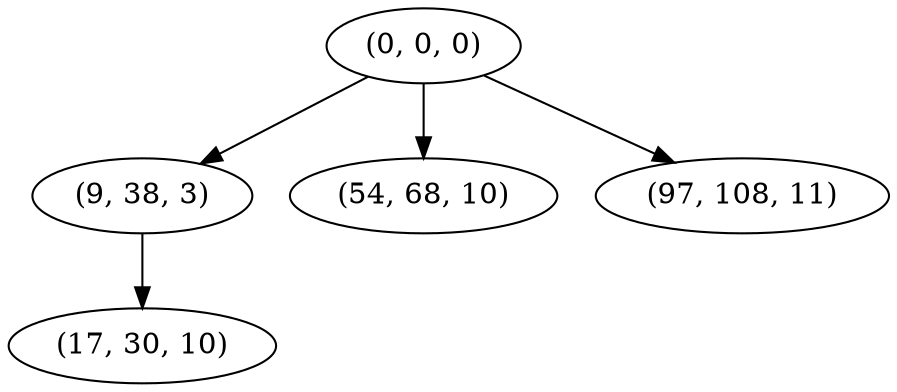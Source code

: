 digraph tree {
    "(0, 0, 0)";
    "(9, 38, 3)";
    "(17, 30, 10)";
    "(54, 68, 10)";
    "(97, 108, 11)";
    "(0, 0, 0)" -> "(9, 38, 3)";
    "(0, 0, 0)" -> "(54, 68, 10)";
    "(0, 0, 0)" -> "(97, 108, 11)";
    "(9, 38, 3)" -> "(17, 30, 10)";
}
